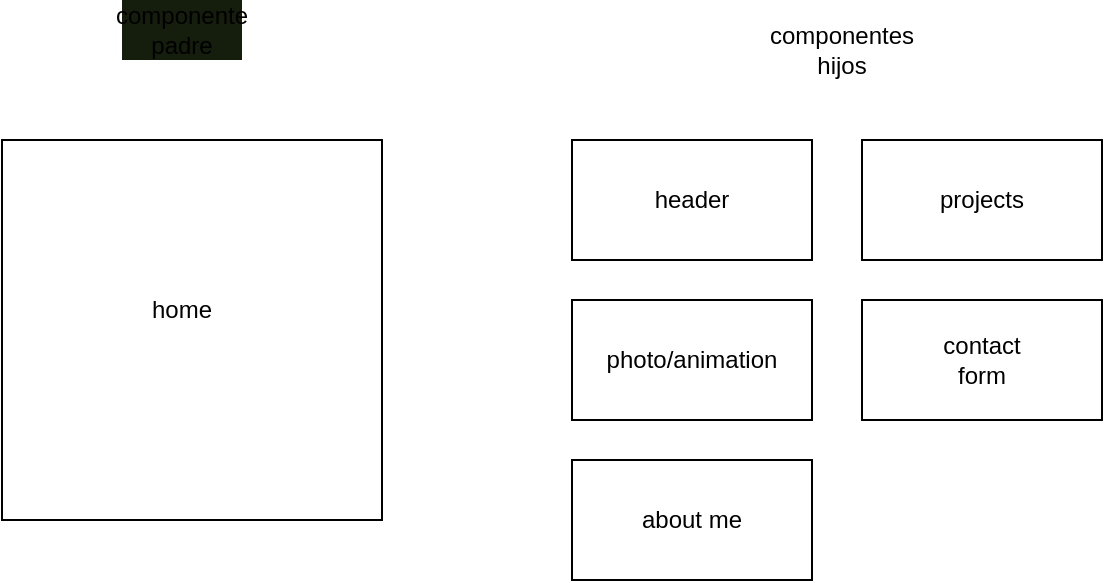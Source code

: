 <mxfile>
    <diagram id="kwhBVPEFxMaVOY-dKxbc" name="Página-1">
        <mxGraphModel dx="1309" dy="1887" grid="1" gridSize="10" guides="1" tooltips="1" connect="1" arrows="1" fold="1" page="1" pageScale="1" pageWidth="850" pageHeight="1100" math="0" shadow="0">
            <root>
                <mxCell id="0"/>
                <mxCell id="1" parent="0"/>
                <mxCell id="2" value="" style="whiteSpace=wrap;html=1;aspect=fixed;" vertex="1" parent="1">
                    <mxGeometry x="80" y="30" width="190" height="190" as="geometry"/>
                </mxCell>
                <mxCell id="3" value="home" style="text;html=1;strokeColor=none;fillColor=none;align=center;verticalAlign=middle;whiteSpace=wrap;rounded=0;" vertex="1" parent="1">
                    <mxGeometry x="140" y="100" width="60" height="30" as="geometry"/>
                </mxCell>
                <mxCell id="4" value="" style="rounded=0;whiteSpace=wrap;html=1;" vertex="1" parent="1">
                    <mxGeometry x="365" y="30" width="120" height="60" as="geometry"/>
                </mxCell>
                <mxCell id="5" value="" style="rounded=0;whiteSpace=wrap;html=1;" vertex="1" parent="1">
                    <mxGeometry x="365" y="110" width="120" height="60" as="geometry"/>
                </mxCell>
                <mxCell id="6" value="" style="rounded=0;whiteSpace=wrap;html=1;" vertex="1" parent="1">
                    <mxGeometry x="365" y="190" width="120" height="60" as="geometry"/>
                </mxCell>
                <mxCell id="7" value="componente padre" style="text;html=1;strokeColor=none;fillColor=#151D0D;align=center;verticalAlign=middle;whiteSpace=wrap;rounded=0;" vertex="1" parent="1">
                    <mxGeometry x="140" y="-40" width="60" height="30" as="geometry"/>
                </mxCell>
                <mxCell id="8" value="componentes hijos" style="text;html=1;strokeColor=none;fillColor=none;align=center;verticalAlign=middle;whiteSpace=wrap;rounded=0;" vertex="1" parent="1">
                    <mxGeometry x="470" y="-30" width="60" height="30" as="geometry"/>
                </mxCell>
                <mxCell id="9" value="header" style="text;html=1;strokeColor=none;fillColor=none;align=center;verticalAlign=middle;whiteSpace=wrap;rounded=0;" vertex="1" parent="1">
                    <mxGeometry x="395" y="45" width="60" height="30" as="geometry"/>
                </mxCell>
                <mxCell id="10" value="photo/animation" style="text;html=1;strokeColor=none;fillColor=none;align=center;verticalAlign=middle;whiteSpace=wrap;rounded=0;" vertex="1" parent="1">
                    <mxGeometry x="395" y="125" width="60" height="30" as="geometry"/>
                </mxCell>
                <mxCell id="12" value="about me" style="text;html=1;strokeColor=none;fillColor=none;align=center;verticalAlign=middle;whiteSpace=wrap;rounded=0;" vertex="1" parent="1">
                    <mxGeometry x="395" y="205" width="60" height="30" as="geometry"/>
                </mxCell>
                <mxCell id="17" value="" style="rounded=0;whiteSpace=wrap;html=1;" vertex="1" parent="1">
                    <mxGeometry x="510" y="30" width="120" height="60" as="geometry"/>
                </mxCell>
                <mxCell id="18" value="" style="rounded=0;whiteSpace=wrap;html=1;" vertex="1" parent="1">
                    <mxGeometry x="510" y="110" width="120" height="60" as="geometry"/>
                </mxCell>
                <mxCell id="21" value="contact form" style="text;html=1;strokeColor=none;fillColor=none;align=center;verticalAlign=middle;whiteSpace=wrap;rounded=0;" vertex="1" parent="1">
                    <mxGeometry x="540" y="125" width="60" height="30" as="geometry"/>
                </mxCell>
                <mxCell id="22" value="projects" style="text;html=1;strokeColor=none;fillColor=none;align=center;verticalAlign=middle;whiteSpace=wrap;rounded=0;" vertex="1" parent="1">
                    <mxGeometry x="540" y="45" width="60" height="30" as="geometry"/>
                </mxCell>
            </root>
        </mxGraphModel>
    </diagram>
</mxfile>